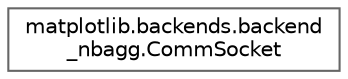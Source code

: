 digraph "Graphical Class Hierarchy"
{
 // LATEX_PDF_SIZE
  bgcolor="transparent";
  edge [fontname=Helvetica,fontsize=10,labelfontname=Helvetica,labelfontsize=10];
  node [fontname=Helvetica,fontsize=10,shape=box,height=0.2,width=0.4];
  rankdir="LR";
  Node0 [id="Node000000",label="matplotlib.backends.backend\l_nbagg.CommSocket",height=0.2,width=0.4,color="grey40", fillcolor="white", style="filled",URL="$db/d42/classmatplotlib_1_1backends_1_1backend__nbagg_1_1CommSocket.html",tooltip=" "];
}
